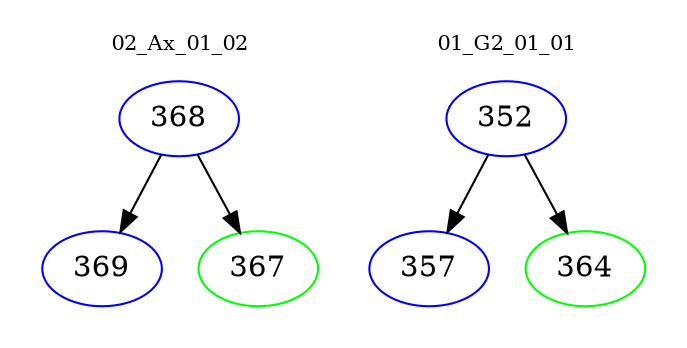 digraph{
subgraph cluster_0 {
color = white
label = "02_Ax_01_02";
fontsize=10;
T0_368 [label="368", color="blue"]
T0_368 -> T0_369 [color="black"]
T0_369 [label="369", color="blue"]
T0_368 -> T0_367 [color="black"]
T0_367 [label="367", color="green"]
}
subgraph cluster_1 {
color = white
label = "01_G2_01_01";
fontsize=10;
T1_352 [label="352", color="blue"]
T1_352 -> T1_357 [color="black"]
T1_357 [label="357", color="blue"]
T1_352 -> T1_364 [color="black"]
T1_364 [label="364", color="green"]
}
}
